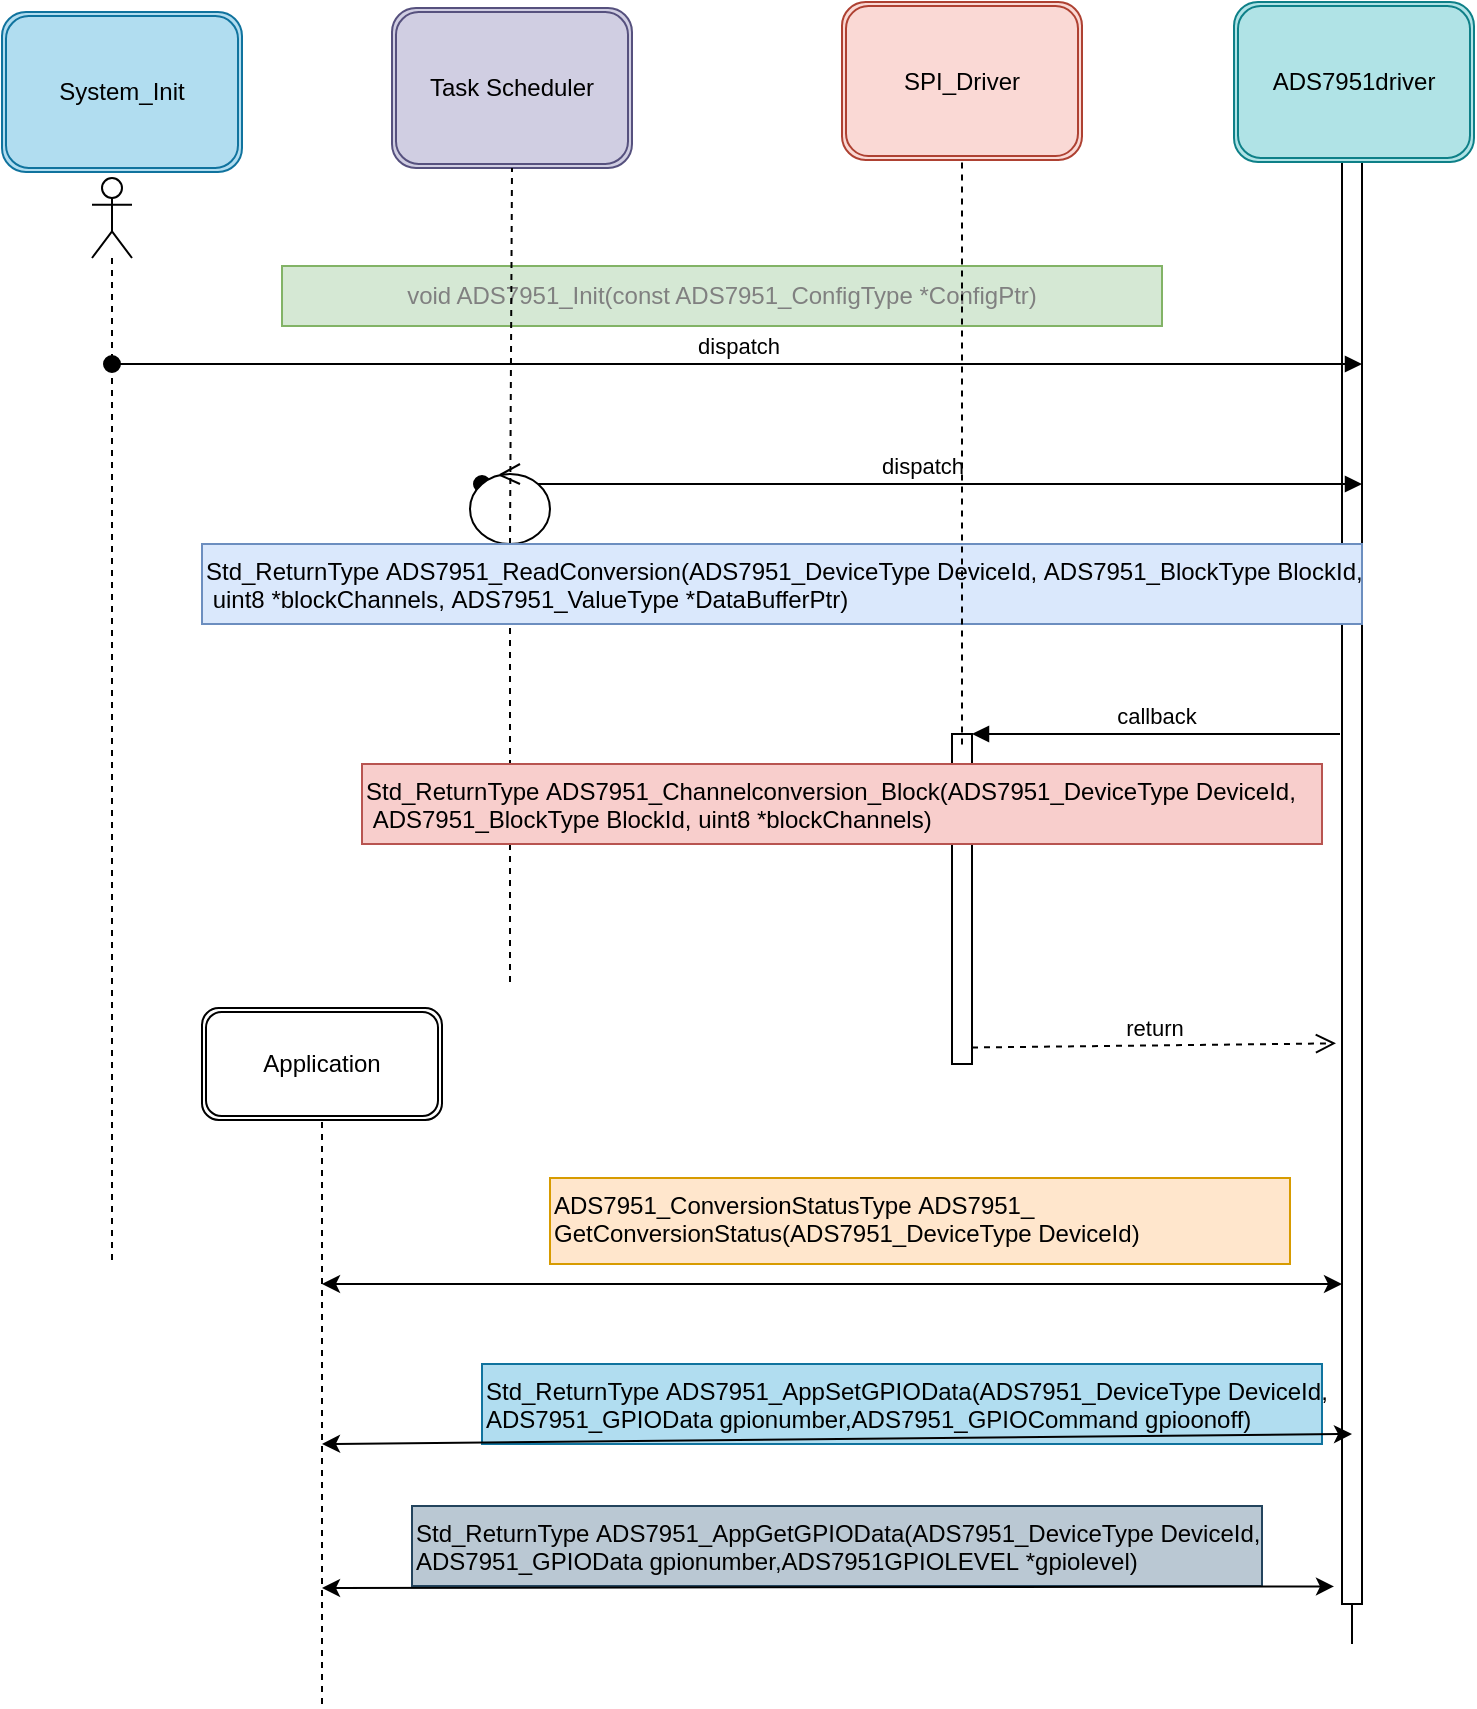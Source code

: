 <mxfile pages="1" version="11.2.8" type="github"><diagram id="hb1P1JwOrm17ZSlJgEVc" name="Page-1"><mxGraphModel dx="1422" dy="833" grid="1" gridSize="10" guides="1" tooltips="1" connect="1" arrows="1" fold="1" page="1" pageScale="1" pageWidth="827" pageHeight="1169" math="0" shadow="0"><root><mxCell id="0"/><mxCell id="1" parent="0"/><mxCell id="Vn2ChDmGb3H8d8uFf2mX-38" style="edgeStyle=orthogonalEdgeStyle;rounded=0;orthogonalLoop=1;jettySize=auto;html=1;" edge="1" parent="1" source="Vn2ChDmGb3H8d8uFf2mX-11"><mxGeometry relative="1" as="geometry"><mxPoint x="715" y="790" as="targetPoint"/></mxGeometry></mxCell><mxCell id="Vn2ChDmGb3H8d8uFf2mX-11" value="" style="html=1;points=[];perimeter=orthogonalPerimeter;" vertex="1" parent="1"><mxGeometry x="710" y="110" width="10" height="730" as="geometry"/></mxCell><mxCell id="Vn2ChDmGb3H8d8uFf2mX-14" value="&lt;p class=&quot;MsoNormal&quot;&gt;&lt;span class=&quot;MsoIntenseEmphasis&quot;&gt;&lt;span style=&quot;color: gray&quot;&gt;void ADS7951_Init(const ADS7951_ConfigType *ConfigPtr)&lt;/span&gt;&lt;/span&gt;&lt;/p&gt;" style="text;html=1;strokeColor=#82b366;fillColor=#d5e8d4;align=center;verticalAlign=middle;whiteSpace=wrap;rounded=0;" vertex="1" parent="1"><mxGeometry x="180" y="171" width="440" height="30" as="geometry"/></mxCell><mxCell id="Vn2ChDmGb3H8d8uFf2mX-15" value="Task Scheduler" style="shape=ext;double=1;rounded=1;whiteSpace=wrap;html=1;fillColor=#d0cee2;strokeColor=#56517e;" vertex="1" parent="1"><mxGeometry x="235" y="42" width="120" height="80" as="geometry"/></mxCell><mxCell id="Vn2ChDmGb3H8d8uFf2mX-16" value="System_Init" style="shape=ext;double=1;rounded=1;whiteSpace=wrap;html=1;fillColor=#b1ddf0;strokeColor=#10739e;" vertex="1" parent="1"><mxGeometry x="40" y="44" width="120" height="80" as="geometry"/></mxCell><mxCell id="Vn2ChDmGb3H8d8uFf2mX-17" value="SPI_Driver" style="shape=ext;double=1;rounded=1;whiteSpace=wrap;html=1;fillColor=#fad9d5;strokeColor=#ae4132;" vertex="1" parent="1"><mxGeometry x="460" y="39" width="120" height="79" as="geometry"/></mxCell><mxCell id="Vn2ChDmGb3H8d8uFf2mX-18" value="ADS7951driver" style="shape=ext;double=1;rounded=1;whiteSpace=wrap;html=1;fillColor=#b0e3e6;strokeColor=#0e8088;" vertex="1" parent="1"><mxGeometry x="656" y="39" width="120" height="80" as="geometry"/></mxCell><mxCell id="Vn2ChDmGb3H8d8uFf2mX-19" value="dispatch" style="html=1;verticalAlign=bottom;startArrow=oval;startFill=1;endArrow=block;startSize=8;" edge="1" parent="1"><mxGeometry width="60" relative="1" as="geometry"><mxPoint x="280" y="280" as="sourcePoint"/><mxPoint x="720" y="280" as="targetPoint"/></mxGeometry></mxCell><mxCell id="Vn2ChDmGb3H8d8uFf2mX-22" value="" style="shape=umlLifeline;participant=umlActor;perimeter=lifelinePerimeter;whiteSpace=wrap;html=1;container=1;collapsible=0;recursiveResize=0;verticalAlign=top;spacingTop=36;labelBackgroundColor=#ffffff;outlineConnect=0;" vertex="1" parent="1"><mxGeometry x="85" y="127" width="20" height="543" as="geometry"/></mxCell><mxCell id="Vn2ChDmGb3H8d8uFf2mX-23" value="" style="shape=umlLifeline;participant=umlControl;perimeter=lifelinePerimeter;whiteSpace=wrap;html=1;container=1;collapsible=0;recursiveResize=0;verticalAlign=top;spacingTop=36;labelBackgroundColor=#ffffff;outlineConnect=0;" vertex="1" parent="1"><mxGeometry x="274" y="270" width="40" height="260" as="geometry"/></mxCell><mxCell id="Vn2ChDmGb3H8d8uFf2mX-24" value="dispatch" style="html=1;verticalAlign=bottom;startArrow=oval;endArrow=block;startSize=8;" edge="1" parent="1" source="Vn2ChDmGb3H8d8uFf2mX-22"><mxGeometry relative="1" as="geometry"><mxPoint x="94.5" y="220" as="sourcePoint"/><mxPoint x="720" y="220" as="targetPoint"/><Array as="points"><mxPoint x="170" y="220"/></Array></mxGeometry></mxCell><mxCell id="Vn2ChDmGb3H8d8uFf2mX-25" value="" style="endArrow=none;dashed=1;html=1;entryX=0.5;entryY=1;entryDx=0;entryDy=0;" edge="1" parent="1" source="Vn2ChDmGb3H8d8uFf2mX-23" target="Vn2ChDmGb3H8d8uFf2mX-15"><mxGeometry width="50" height="50" relative="1" as="geometry"><mxPoint x="269" y="174" as="sourcePoint"/><mxPoint x="319" y="124" as="targetPoint"/></mxGeometry></mxCell><mxCell id="Vn2ChDmGb3H8d8uFf2mX-26" value="Std_ReturnType&amp;nbsp;ADS7951_ReadConversion(ADS7951_DeviceType&amp;nbsp;DeviceId,&amp;nbsp;ADS7951_BlockType&amp;nbsp;BlockId,&lt;br&gt;&amp;nbsp;uint8&amp;nbsp;*blockChannels,&amp;nbsp;ADS7951_ValueType&amp;nbsp;*DataBufferPtr)" style="text;html=1;fillColor=#dae8fc;strokeColor=#6c8ebf;" vertex="1" parent="1"><mxGeometry x="140" y="310" width="580" height="40" as="geometry"/></mxCell><mxCell id="Vn2ChDmGb3H8d8uFf2mX-30" value="" style="html=1;points=[];perimeter=orthogonalPerimeter;" vertex="1" parent="1"><mxGeometry x="515" y="405" width="10" height="165" as="geometry"/></mxCell><mxCell id="Vn2ChDmGb3H8d8uFf2mX-31" value="callback" style="html=1;verticalAlign=bottom;endArrow=block;entryX=1;entryY=0;" edge="1" target="Vn2ChDmGb3H8d8uFf2mX-30" parent="1"><mxGeometry relative="1" as="geometry"><mxPoint x="709" y="405" as="sourcePoint"/></mxGeometry></mxCell><mxCell id="Vn2ChDmGb3H8d8uFf2mX-32" value="return" style="html=1;verticalAlign=bottom;endArrow=open;dashed=1;endSize=8;exitX=1;exitY=0.95;entryX=-0.3;entryY=0.616;entryDx=0;entryDy=0;entryPerimeter=0;" edge="1" source="Vn2ChDmGb3H8d8uFf2mX-30" parent="1" target="Vn2ChDmGb3H8d8uFf2mX-11"><mxGeometry relative="1" as="geometry"><mxPoint x="710" y="550" as="targetPoint"/></mxGeometry></mxCell><mxCell id="Vn2ChDmGb3H8d8uFf2mX-33" value="" style="endArrow=none;dashed=1;html=1;entryX=0.5;entryY=1;entryDx=0;entryDy=0;exitX=0.5;exitY=0.032;exitDx=0;exitDy=0;exitPerimeter=0;" edge="1" parent="1" source="Vn2ChDmGb3H8d8uFf2mX-30" target="Vn2ChDmGb3H8d8uFf2mX-17"><mxGeometry width="50" height="50" relative="1" as="geometry"><mxPoint x="495" y="186" as="sourcePoint"/><mxPoint x="545" y="136" as="targetPoint"/></mxGeometry></mxCell><mxCell id="Vn2ChDmGb3H8d8uFf2mX-34" value="Std_ReturnType&amp;nbsp;ADS7951_Channelconversion_Block(ADS7951_DeviceType&amp;nbsp;DeviceId,&lt;br&gt;&amp;nbsp;ADS7951_BlockType&amp;nbsp;BlockId,&amp;nbsp;uint8&amp;nbsp;*blockChannels)" style="text;html=1;fillColor=#f8cecc;strokeColor=#b85450;" vertex="1" parent="1"><mxGeometry x="220" y="420" width="480" height="40" as="geometry"/></mxCell><mxCell id="Vn2ChDmGb3H8d8uFf2mX-35" value="Application" style="shape=ext;double=1;rounded=1;whiteSpace=wrap;html=1;" vertex="1" parent="1"><mxGeometry x="140" y="542" width="120" height="56" as="geometry"/></mxCell><mxCell id="Vn2ChDmGb3H8d8uFf2mX-36" value="ADS7951_ConversionStatusType&amp;nbsp;ADS7951_&lt;br&gt;GetConversionStatus(ADS7951_DeviceType&amp;nbsp;DeviceId)" style="text;html=1;fillColor=#ffe6cc;strokeColor=#d79b00;" vertex="1" parent="1"><mxGeometry x="314" y="627" width="370" height="43" as="geometry"/></mxCell><mxCell id="Vn2ChDmGb3H8d8uFf2mX-37" value="" style="endArrow=classic;startArrow=classic;html=1;" edge="1" parent="1" target="Vn2ChDmGb3H8d8uFf2mX-11"><mxGeometry width="50" height="50" relative="1" as="geometry"><mxPoint x="200" y="680" as="sourcePoint"/><mxPoint x="310" y="680" as="targetPoint"/><Array as="points"><mxPoint x="300" y="680"/><mxPoint x="370" y="680"/></Array></mxGeometry></mxCell><mxCell id="Vn2ChDmGb3H8d8uFf2mX-39" value="" style="endArrow=none;dashed=1;html=1;entryX=0.5;entryY=1;entryDx=0;entryDy=0;" edge="1" parent="1" target="Vn2ChDmGb3H8d8uFf2mX-35"><mxGeometry width="50" height="50" relative="1" as="geometry"><mxPoint x="200" y="890" as="sourcePoint"/><mxPoint x="214.5" y="610" as="targetPoint"/></mxGeometry></mxCell><mxCell id="Vn2ChDmGb3H8d8uFf2mX-40" value="Std_ReturnType&amp;nbsp;ADS7951_AppSetGPIOData(ADS7951_DeviceType&amp;nbsp;DeviceId,&amp;nbsp;&lt;br&gt;ADS7951_GPIOData&amp;nbsp;gpionumber,ADS7951_GPIOCommand&amp;nbsp;gpioonoff)" style="text;html=1;fillColor=#b1ddf0;strokeColor=#10739e;" vertex="1" parent="1"><mxGeometry x="280" y="720" width="420" height="40" as="geometry"/></mxCell><mxCell id="Vn2ChDmGb3H8d8uFf2mX-43" value="" style="endArrow=classic;startArrow=classic;html=1;" edge="1" parent="1"><mxGeometry width="50" height="50" relative="1" as="geometry"><mxPoint x="200" y="760" as="sourcePoint"/><mxPoint x="715" y="755" as="targetPoint"/></mxGeometry></mxCell><mxCell id="Vn2ChDmGb3H8d8uFf2mX-41" value="Std_ReturnType&amp;nbsp;ADS7951_AppGetGPIOData(ADS7951_DeviceType&amp;nbsp;DeviceId,&amp;nbsp;&lt;br&gt;ADS7951_GPIOData&amp;nbsp;gpionumber,ADS7951GPIOLEVEL&amp;nbsp;*gpiolevel)" style="text;html=1;fillColor=#bac8d3;strokeColor=#23445d;" vertex="1" parent="1"><mxGeometry x="245" y="791" width="425" height="40" as="geometry"/></mxCell><mxCell id="Vn2ChDmGb3H8d8uFf2mX-47" value="" style="endArrow=classic;startArrow=classic;html=1;entryX=-0.4;entryY=0.988;entryDx=0;entryDy=0;entryPerimeter=0;" edge="1" parent="1" target="Vn2ChDmGb3H8d8uFf2mX-11"><mxGeometry width="50" height="50" relative="1" as="geometry"><mxPoint x="200" y="832" as="sourcePoint"/><mxPoint x="245" y="832" as="targetPoint"/><Array as="points"/></mxGeometry></mxCell></root></mxGraphModel></diagram></mxfile>